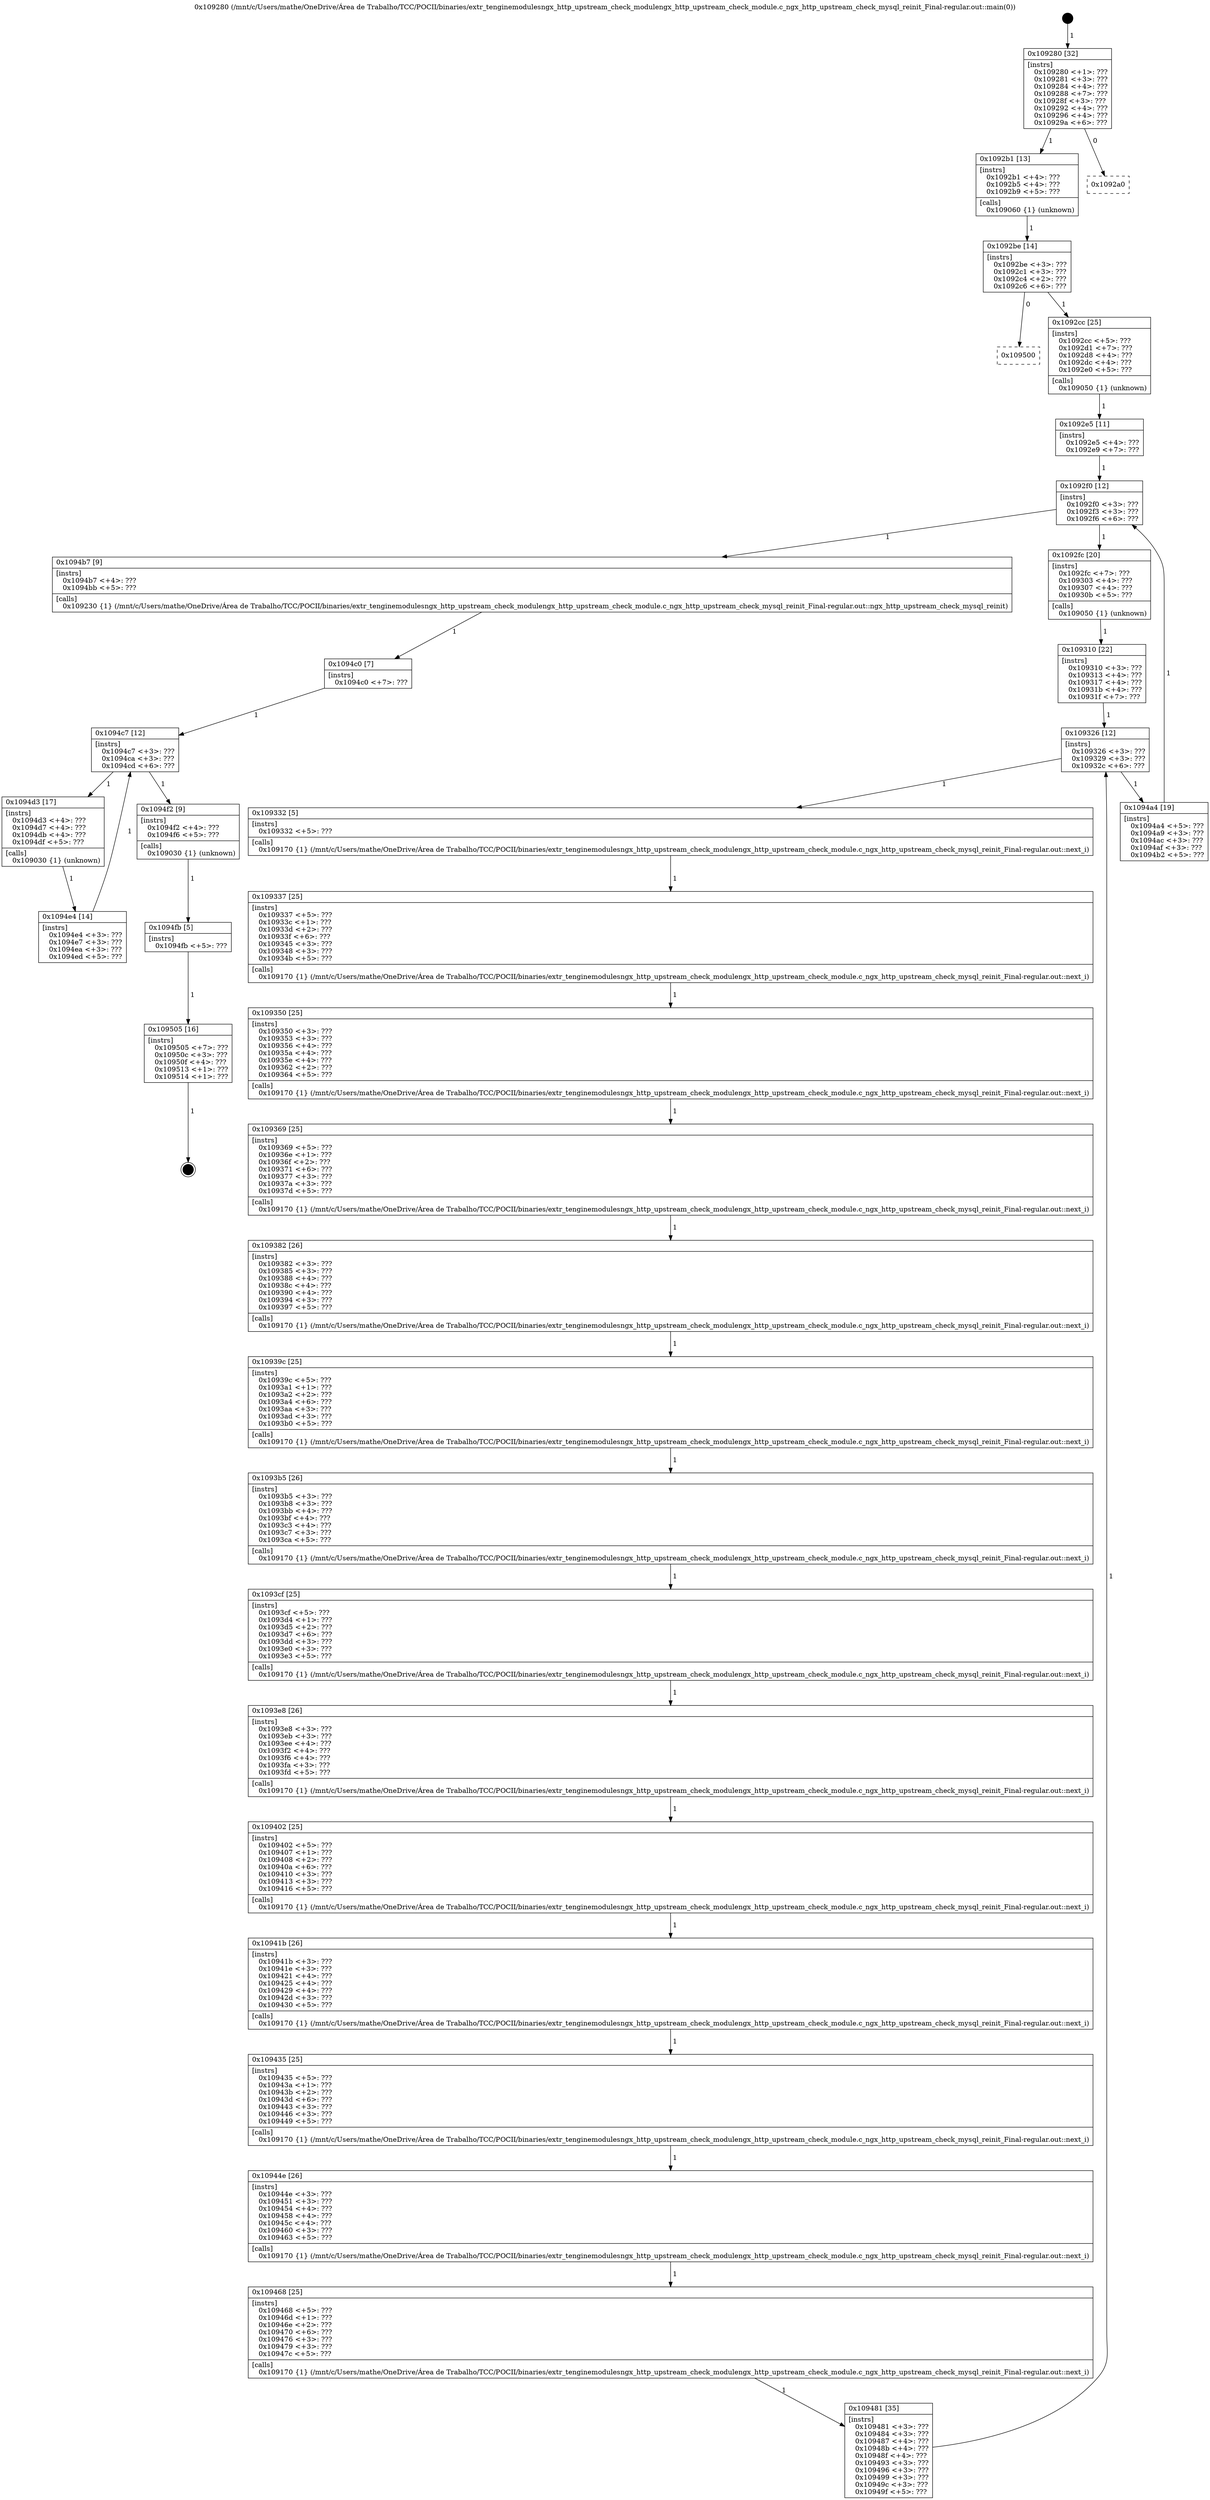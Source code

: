 digraph "0x109280" {
  label = "0x109280 (/mnt/c/Users/mathe/OneDrive/Área de Trabalho/TCC/POCII/binaries/extr_tenginemodulesngx_http_upstream_check_modulengx_http_upstream_check_module.c_ngx_http_upstream_check_mysql_reinit_Final-regular.out::main(0))"
  labelloc = "t"
  node[shape=record]

  Entry [label="",width=0.3,height=0.3,shape=circle,fillcolor=black,style=filled]
  "0x109280" [label="{
     0x109280 [32]\l
     | [instrs]\l
     &nbsp;&nbsp;0x109280 \<+1\>: ???\l
     &nbsp;&nbsp;0x109281 \<+3\>: ???\l
     &nbsp;&nbsp;0x109284 \<+4\>: ???\l
     &nbsp;&nbsp;0x109288 \<+7\>: ???\l
     &nbsp;&nbsp;0x10928f \<+3\>: ???\l
     &nbsp;&nbsp;0x109292 \<+4\>: ???\l
     &nbsp;&nbsp;0x109296 \<+4\>: ???\l
     &nbsp;&nbsp;0x10929a \<+6\>: ???\l
  }"]
  "0x1092b1" [label="{
     0x1092b1 [13]\l
     | [instrs]\l
     &nbsp;&nbsp;0x1092b1 \<+4\>: ???\l
     &nbsp;&nbsp;0x1092b5 \<+4\>: ???\l
     &nbsp;&nbsp;0x1092b9 \<+5\>: ???\l
     | [calls]\l
     &nbsp;&nbsp;0x109060 \{1\} (unknown)\l
  }"]
  "0x1092a0" [label="{
     0x1092a0\l
  }", style=dashed]
  "0x1092be" [label="{
     0x1092be [14]\l
     | [instrs]\l
     &nbsp;&nbsp;0x1092be \<+3\>: ???\l
     &nbsp;&nbsp;0x1092c1 \<+3\>: ???\l
     &nbsp;&nbsp;0x1092c4 \<+2\>: ???\l
     &nbsp;&nbsp;0x1092c6 \<+6\>: ???\l
  }"]
  "0x109500" [label="{
     0x109500\l
  }", style=dashed]
  "0x1092cc" [label="{
     0x1092cc [25]\l
     | [instrs]\l
     &nbsp;&nbsp;0x1092cc \<+5\>: ???\l
     &nbsp;&nbsp;0x1092d1 \<+7\>: ???\l
     &nbsp;&nbsp;0x1092d8 \<+4\>: ???\l
     &nbsp;&nbsp;0x1092dc \<+4\>: ???\l
     &nbsp;&nbsp;0x1092e0 \<+5\>: ???\l
     | [calls]\l
     &nbsp;&nbsp;0x109050 \{1\} (unknown)\l
  }"]
  Exit [label="",width=0.3,height=0.3,shape=circle,fillcolor=black,style=filled,peripheries=2]
  "0x1092f0" [label="{
     0x1092f0 [12]\l
     | [instrs]\l
     &nbsp;&nbsp;0x1092f0 \<+3\>: ???\l
     &nbsp;&nbsp;0x1092f3 \<+3\>: ???\l
     &nbsp;&nbsp;0x1092f6 \<+6\>: ???\l
  }"]
  "0x1094b7" [label="{
     0x1094b7 [9]\l
     | [instrs]\l
     &nbsp;&nbsp;0x1094b7 \<+4\>: ???\l
     &nbsp;&nbsp;0x1094bb \<+5\>: ???\l
     | [calls]\l
     &nbsp;&nbsp;0x109230 \{1\} (/mnt/c/Users/mathe/OneDrive/Área de Trabalho/TCC/POCII/binaries/extr_tenginemodulesngx_http_upstream_check_modulengx_http_upstream_check_module.c_ngx_http_upstream_check_mysql_reinit_Final-regular.out::ngx_http_upstream_check_mysql_reinit)\l
  }"]
  "0x1092fc" [label="{
     0x1092fc [20]\l
     | [instrs]\l
     &nbsp;&nbsp;0x1092fc \<+7\>: ???\l
     &nbsp;&nbsp;0x109303 \<+4\>: ???\l
     &nbsp;&nbsp;0x109307 \<+4\>: ???\l
     &nbsp;&nbsp;0x10930b \<+5\>: ???\l
     | [calls]\l
     &nbsp;&nbsp;0x109050 \{1\} (unknown)\l
  }"]
  "0x109326" [label="{
     0x109326 [12]\l
     | [instrs]\l
     &nbsp;&nbsp;0x109326 \<+3\>: ???\l
     &nbsp;&nbsp;0x109329 \<+3\>: ???\l
     &nbsp;&nbsp;0x10932c \<+6\>: ???\l
  }"]
  "0x1094a4" [label="{
     0x1094a4 [19]\l
     | [instrs]\l
     &nbsp;&nbsp;0x1094a4 \<+5\>: ???\l
     &nbsp;&nbsp;0x1094a9 \<+3\>: ???\l
     &nbsp;&nbsp;0x1094ac \<+3\>: ???\l
     &nbsp;&nbsp;0x1094af \<+3\>: ???\l
     &nbsp;&nbsp;0x1094b2 \<+5\>: ???\l
  }"]
  "0x109332" [label="{
     0x109332 [5]\l
     | [instrs]\l
     &nbsp;&nbsp;0x109332 \<+5\>: ???\l
     | [calls]\l
     &nbsp;&nbsp;0x109170 \{1\} (/mnt/c/Users/mathe/OneDrive/Área de Trabalho/TCC/POCII/binaries/extr_tenginemodulesngx_http_upstream_check_modulengx_http_upstream_check_module.c_ngx_http_upstream_check_mysql_reinit_Final-regular.out::next_i)\l
  }"]
  "0x109337" [label="{
     0x109337 [25]\l
     | [instrs]\l
     &nbsp;&nbsp;0x109337 \<+5\>: ???\l
     &nbsp;&nbsp;0x10933c \<+1\>: ???\l
     &nbsp;&nbsp;0x10933d \<+2\>: ???\l
     &nbsp;&nbsp;0x10933f \<+6\>: ???\l
     &nbsp;&nbsp;0x109345 \<+3\>: ???\l
     &nbsp;&nbsp;0x109348 \<+3\>: ???\l
     &nbsp;&nbsp;0x10934b \<+5\>: ???\l
     | [calls]\l
     &nbsp;&nbsp;0x109170 \{1\} (/mnt/c/Users/mathe/OneDrive/Área de Trabalho/TCC/POCII/binaries/extr_tenginemodulesngx_http_upstream_check_modulengx_http_upstream_check_module.c_ngx_http_upstream_check_mysql_reinit_Final-regular.out::next_i)\l
  }"]
  "0x109350" [label="{
     0x109350 [25]\l
     | [instrs]\l
     &nbsp;&nbsp;0x109350 \<+3\>: ???\l
     &nbsp;&nbsp;0x109353 \<+3\>: ???\l
     &nbsp;&nbsp;0x109356 \<+4\>: ???\l
     &nbsp;&nbsp;0x10935a \<+4\>: ???\l
     &nbsp;&nbsp;0x10935e \<+4\>: ???\l
     &nbsp;&nbsp;0x109362 \<+2\>: ???\l
     &nbsp;&nbsp;0x109364 \<+5\>: ???\l
     | [calls]\l
     &nbsp;&nbsp;0x109170 \{1\} (/mnt/c/Users/mathe/OneDrive/Área de Trabalho/TCC/POCII/binaries/extr_tenginemodulesngx_http_upstream_check_modulengx_http_upstream_check_module.c_ngx_http_upstream_check_mysql_reinit_Final-regular.out::next_i)\l
  }"]
  "0x109369" [label="{
     0x109369 [25]\l
     | [instrs]\l
     &nbsp;&nbsp;0x109369 \<+5\>: ???\l
     &nbsp;&nbsp;0x10936e \<+1\>: ???\l
     &nbsp;&nbsp;0x10936f \<+2\>: ???\l
     &nbsp;&nbsp;0x109371 \<+6\>: ???\l
     &nbsp;&nbsp;0x109377 \<+3\>: ???\l
     &nbsp;&nbsp;0x10937a \<+3\>: ???\l
     &nbsp;&nbsp;0x10937d \<+5\>: ???\l
     | [calls]\l
     &nbsp;&nbsp;0x109170 \{1\} (/mnt/c/Users/mathe/OneDrive/Área de Trabalho/TCC/POCII/binaries/extr_tenginemodulesngx_http_upstream_check_modulengx_http_upstream_check_module.c_ngx_http_upstream_check_mysql_reinit_Final-regular.out::next_i)\l
  }"]
  "0x109382" [label="{
     0x109382 [26]\l
     | [instrs]\l
     &nbsp;&nbsp;0x109382 \<+3\>: ???\l
     &nbsp;&nbsp;0x109385 \<+3\>: ???\l
     &nbsp;&nbsp;0x109388 \<+4\>: ???\l
     &nbsp;&nbsp;0x10938c \<+4\>: ???\l
     &nbsp;&nbsp;0x109390 \<+4\>: ???\l
     &nbsp;&nbsp;0x109394 \<+3\>: ???\l
     &nbsp;&nbsp;0x109397 \<+5\>: ???\l
     | [calls]\l
     &nbsp;&nbsp;0x109170 \{1\} (/mnt/c/Users/mathe/OneDrive/Área de Trabalho/TCC/POCII/binaries/extr_tenginemodulesngx_http_upstream_check_modulengx_http_upstream_check_module.c_ngx_http_upstream_check_mysql_reinit_Final-regular.out::next_i)\l
  }"]
  "0x10939c" [label="{
     0x10939c [25]\l
     | [instrs]\l
     &nbsp;&nbsp;0x10939c \<+5\>: ???\l
     &nbsp;&nbsp;0x1093a1 \<+1\>: ???\l
     &nbsp;&nbsp;0x1093a2 \<+2\>: ???\l
     &nbsp;&nbsp;0x1093a4 \<+6\>: ???\l
     &nbsp;&nbsp;0x1093aa \<+3\>: ???\l
     &nbsp;&nbsp;0x1093ad \<+3\>: ???\l
     &nbsp;&nbsp;0x1093b0 \<+5\>: ???\l
     | [calls]\l
     &nbsp;&nbsp;0x109170 \{1\} (/mnt/c/Users/mathe/OneDrive/Área de Trabalho/TCC/POCII/binaries/extr_tenginemodulesngx_http_upstream_check_modulengx_http_upstream_check_module.c_ngx_http_upstream_check_mysql_reinit_Final-regular.out::next_i)\l
  }"]
  "0x1093b5" [label="{
     0x1093b5 [26]\l
     | [instrs]\l
     &nbsp;&nbsp;0x1093b5 \<+3\>: ???\l
     &nbsp;&nbsp;0x1093b8 \<+3\>: ???\l
     &nbsp;&nbsp;0x1093bb \<+4\>: ???\l
     &nbsp;&nbsp;0x1093bf \<+4\>: ???\l
     &nbsp;&nbsp;0x1093c3 \<+4\>: ???\l
     &nbsp;&nbsp;0x1093c7 \<+3\>: ???\l
     &nbsp;&nbsp;0x1093ca \<+5\>: ???\l
     | [calls]\l
     &nbsp;&nbsp;0x109170 \{1\} (/mnt/c/Users/mathe/OneDrive/Área de Trabalho/TCC/POCII/binaries/extr_tenginemodulesngx_http_upstream_check_modulengx_http_upstream_check_module.c_ngx_http_upstream_check_mysql_reinit_Final-regular.out::next_i)\l
  }"]
  "0x1093cf" [label="{
     0x1093cf [25]\l
     | [instrs]\l
     &nbsp;&nbsp;0x1093cf \<+5\>: ???\l
     &nbsp;&nbsp;0x1093d4 \<+1\>: ???\l
     &nbsp;&nbsp;0x1093d5 \<+2\>: ???\l
     &nbsp;&nbsp;0x1093d7 \<+6\>: ???\l
     &nbsp;&nbsp;0x1093dd \<+3\>: ???\l
     &nbsp;&nbsp;0x1093e0 \<+3\>: ???\l
     &nbsp;&nbsp;0x1093e3 \<+5\>: ???\l
     | [calls]\l
     &nbsp;&nbsp;0x109170 \{1\} (/mnt/c/Users/mathe/OneDrive/Área de Trabalho/TCC/POCII/binaries/extr_tenginemodulesngx_http_upstream_check_modulengx_http_upstream_check_module.c_ngx_http_upstream_check_mysql_reinit_Final-regular.out::next_i)\l
  }"]
  "0x1093e8" [label="{
     0x1093e8 [26]\l
     | [instrs]\l
     &nbsp;&nbsp;0x1093e8 \<+3\>: ???\l
     &nbsp;&nbsp;0x1093eb \<+3\>: ???\l
     &nbsp;&nbsp;0x1093ee \<+4\>: ???\l
     &nbsp;&nbsp;0x1093f2 \<+4\>: ???\l
     &nbsp;&nbsp;0x1093f6 \<+4\>: ???\l
     &nbsp;&nbsp;0x1093fa \<+3\>: ???\l
     &nbsp;&nbsp;0x1093fd \<+5\>: ???\l
     | [calls]\l
     &nbsp;&nbsp;0x109170 \{1\} (/mnt/c/Users/mathe/OneDrive/Área de Trabalho/TCC/POCII/binaries/extr_tenginemodulesngx_http_upstream_check_modulengx_http_upstream_check_module.c_ngx_http_upstream_check_mysql_reinit_Final-regular.out::next_i)\l
  }"]
  "0x109402" [label="{
     0x109402 [25]\l
     | [instrs]\l
     &nbsp;&nbsp;0x109402 \<+5\>: ???\l
     &nbsp;&nbsp;0x109407 \<+1\>: ???\l
     &nbsp;&nbsp;0x109408 \<+2\>: ???\l
     &nbsp;&nbsp;0x10940a \<+6\>: ???\l
     &nbsp;&nbsp;0x109410 \<+3\>: ???\l
     &nbsp;&nbsp;0x109413 \<+3\>: ???\l
     &nbsp;&nbsp;0x109416 \<+5\>: ???\l
     | [calls]\l
     &nbsp;&nbsp;0x109170 \{1\} (/mnt/c/Users/mathe/OneDrive/Área de Trabalho/TCC/POCII/binaries/extr_tenginemodulesngx_http_upstream_check_modulengx_http_upstream_check_module.c_ngx_http_upstream_check_mysql_reinit_Final-regular.out::next_i)\l
  }"]
  "0x10941b" [label="{
     0x10941b [26]\l
     | [instrs]\l
     &nbsp;&nbsp;0x10941b \<+3\>: ???\l
     &nbsp;&nbsp;0x10941e \<+3\>: ???\l
     &nbsp;&nbsp;0x109421 \<+4\>: ???\l
     &nbsp;&nbsp;0x109425 \<+4\>: ???\l
     &nbsp;&nbsp;0x109429 \<+4\>: ???\l
     &nbsp;&nbsp;0x10942d \<+3\>: ???\l
     &nbsp;&nbsp;0x109430 \<+5\>: ???\l
     | [calls]\l
     &nbsp;&nbsp;0x109170 \{1\} (/mnt/c/Users/mathe/OneDrive/Área de Trabalho/TCC/POCII/binaries/extr_tenginemodulesngx_http_upstream_check_modulengx_http_upstream_check_module.c_ngx_http_upstream_check_mysql_reinit_Final-regular.out::next_i)\l
  }"]
  "0x109435" [label="{
     0x109435 [25]\l
     | [instrs]\l
     &nbsp;&nbsp;0x109435 \<+5\>: ???\l
     &nbsp;&nbsp;0x10943a \<+1\>: ???\l
     &nbsp;&nbsp;0x10943b \<+2\>: ???\l
     &nbsp;&nbsp;0x10943d \<+6\>: ???\l
     &nbsp;&nbsp;0x109443 \<+3\>: ???\l
     &nbsp;&nbsp;0x109446 \<+3\>: ???\l
     &nbsp;&nbsp;0x109449 \<+5\>: ???\l
     | [calls]\l
     &nbsp;&nbsp;0x109170 \{1\} (/mnt/c/Users/mathe/OneDrive/Área de Trabalho/TCC/POCII/binaries/extr_tenginemodulesngx_http_upstream_check_modulengx_http_upstream_check_module.c_ngx_http_upstream_check_mysql_reinit_Final-regular.out::next_i)\l
  }"]
  "0x10944e" [label="{
     0x10944e [26]\l
     | [instrs]\l
     &nbsp;&nbsp;0x10944e \<+3\>: ???\l
     &nbsp;&nbsp;0x109451 \<+3\>: ???\l
     &nbsp;&nbsp;0x109454 \<+4\>: ???\l
     &nbsp;&nbsp;0x109458 \<+4\>: ???\l
     &nbsp;&nbsp;0x10945c \<+4\>: ???\l
     &nbsp;&nbsp;0x109460 \<+3\>: ???\l
     &nbsp;&nbsp;0x109463 \<+5\>: ???\l
     | [calls]\l
     &nbsp;&nbsp;0x109170 \{1\} (/mnt/c/Users/mathe/OneDrive/Área de Trabalho/TCC/POCII/binaries/extr_tenginemodulesngx_http_upstream_check_modulengx_http_upstream_check_module.c_ngx_http_upstream_check_mysql_reinit_Final-regular.out::next_i)\l
  }"]
  "0x109468" [label="{
     0x109468 [25]\l
     | [instrs]\l
     &nbsp;&nbsp;0x109468 \<+5\>: ???\l
     &nbsp;&nbsp;0x10946d \<+1\>: ???\l
     &nbsp;&nbsp;0x10946e \<+2\>: ???\l
     &nbsp;&nbsp;0x109470 \<+6\>: ???\l
     &nbsp;&nbsp;0x109476 \<+3\>: ???\l
     &nbsp;&nbsp;0x109479 \<+3\>: ???\l
     &nbsp;&nbsp;0x10947c \<+5\>: ???\l
     | [calls]\l
     &nbsp;&nbsp;0x109170 \{1\} (/mnt/c/Users/mathe/OneDrive/Área de Trabalho/TCC/POCII/binaries/extr_tenginemodulesngx_http_upstream_check_modulengx_http_upstream_check_module.c_ngx_http_upstream_check_mysql_reinit_Final-regular.out::next_i)\l
  }"]
  "0x109481" [label="{
     0x109481 [35]\l
     | [instrs]\l
     &nbsp;&nbsp;0x109481 \<+3\>: ???\l
     &nbsp;&nbsp;0x109484 \<+3\>: ???\l
     &nbsp;&nbsp;0x109487 \<+4\>: ???\l
     &nbsp;&nbsp;0x10948b \<+4\>: ???\l
     &nbsp;&nbsp;0x10948f \<+4\>: ???\l
     &nbsp;&nbsp;0x109493 \<+3\>: ???\l
     &nbsp;&nbsp;0x109496 \<+3\>: ???\l
     &nbsp;&nbsp;0x109499 \<+3\>: ???\l
     &nbsp;&nbsp;0x10949c \<+3\>: ???\l
     &nbsp;&nbsp;0x10949f \<+5\>: ???\l
  }"]
  "0x109310" [label="{
     0x109310 [22]\l
     | [instrs]\l
     &nbsp;&nbsp;0x109310 \<+3\>: ???\l
     &nbsp;&nbsp;0x109313 \<+4\>: ???\l
     &nbsp;&nbsp;0x109317 \<+4\>: ???\l
     &nbsp;&nbsp;0x10931b \<+4\>: ???\l
     &nbsp;&nbsp;0x10931f \<+7\>: ???\l
  }"]
  "0x109505" [label="{
     0x109505 [16]\l
     | [instrs]\l
     &nbsp;&nbsp;0x109505 \<+7\>: ???\l
     &nbsp;&nbsp;0x10950c \<+3\>: ???\l
     &nbsp;&nbsp;0x10950f \<+4\>: ???\l
     &nbsp;&nbsp;0x109513 \<+1\>: ???\l
     &nbsp;&nbsp;0x109514 \<+1\>: ???\l
  }"]
  "0x1092e5" [label="{
     0x1092e5 [11]\l
     | [instrs]\l
     &nbsp;&nbsp;0x1092e5 \<+4\>: ???\l
     &nbsp;&nbsp;0x1092e9 \<+7\>: ???\l
  }"]
  "0x1094c7" [label="{
     0x1094c7 [12]\l
     | [instrs]\l
     &nbsp;&nbsp;0x1094c7 \<+3\>: ???\l
     &nbsp;&nbsp;0x1094ca \<+3\>: ???\l
     &nbsp;&nbsp;0x1094cd \<+6\>: ???\l
  }"]
  "0x1094f2" [label="{
     0x1094f2 [9]\l
     | [instrs]\l
     &nbsp;&nbsp;0x1094f2 \<+4\>: ???\l
     &nbsp;&nbsp;0x1094f6 \<+5\>: ???\l
     | [calls]\l
     &nbsp;&nbsp;0x109030 \{1\} (unknown)\l
  }"]
  "0x1094d3" [label="{
     0x1094d3 [17]\l
     | [instrs]\l
     &nbsp;&nbsp;0x1094d3 \<+4\>: ???\l
     &nbsp;&nbsp;0x1094d7 \<+4\>: ???\l
     &nbsp;&nbsp;0x1094db \<+4\>: ???\l
     &nbsp;&nbsp;0x1094df \<+5\>: ???\l
     | [calls]\l
     &nbsp;&nbsp;0x109030 \{1\} (unknown)\l
  }"]
  "0x1094e4" [label="{
     0x1094e4 [14]\l
     | [instrs]\l
     &nbsp;&nbsp;0x1094e4 \<+3\>: ???\l
     &nbsp;&nbsp;0x1094e7 \<+3\>: ???\l
     &nbsp;&nbsp;0x1094ea \<+3\>: ???\l
     &nbsp;&nbsp;0x1094ed \<+5\>: ???\l
  }"]
  "0x1094c0" [label="{
     0x1094c0 [7]\l
     | [instrs]\l
     &nbsp;&nbsp;0x1094c0 \<+7\>: ???\l
  }"]
  "0x1094fb" [label="{
     0x1094fb [5]\l
     | [instrs]\l
     &nbsp;&nbsp;0x1094fb \<+5\>: ???\l
  }"]
  Entry -> "0x109280" [label=" 1"]
  "0x109280" -> "0x1092b1" [label=" 1"]
  "0x109280" -> "0x1092a0" [label=" 0"]
  "0x1092b1" -> "0x1092be" [label=" 1"]
  "0x1092be" -> "0x109500" [label=" 0"]
  "0x1092be" -> "0x1092cc" [label=" 1"]
  "0x109505" -> Exit [label=" 1"]
  "0x1092cc" -> "0x1092e5" [label=" 1"]
  "0x1092f0" -> "0x1094b7" [label=" 1"]
  "0x1092f0" -> "0x1092fc" [label=" 1"]
  "0x1092fc" -> "0x109310" [label=" 1"]
  "0x109326" -> "0x1094a4" [label=" 1"]
  "0x109326" -> "0x109332" [label=" 1"]
  "0x109332" -> "0x109337" [label=" 1"]
  "0x109337" -> "0x109350" [label=" 1"]
  "0x109350" -> "0x109369" [label=" 1"]
  "0x109369" -> "0x109382" [label=" 1"]
  "0x109382" -> "0x10939c" [label=" 1"]
  "0x10939c" -> "0x1093b5" [label=" 1"]
  "0x1093b5" -> "0x1093cf" [label=" 1"]
  "0x1093cf" -> "0x1093e8" [label=" 1"]
  "0x1093e8" -> "0x109402" [label=" 1"]
  "0x109402" -> "0x10941b" [label=" 1"]
  "0x10941b" -> "0x109435" [label=" 1"]
  "0x109435" -> "0x10944e" [label=" 1"]
  "0x10944e" -> "0x109468" [label=" 1"]
  "0x109468" -> "0x109481" [label=" 1"]
  "0x109310" -> "0x109326" [label=" 1"]
  "0x109481" -> "0x109326" [label=" 1"]
  "0x1094fb" -> "0x109505" [label=" 1"]
  "0x1092e5" -> "0x1092f0" [label=" 1"]
  "0x1094a4" -> "0x1092f0" [label=" 1"]
  "0x1094b7" -> "0x1094c0" [label=" 1"]
  "0x1094c7" -> "0x1094f2" [label=" 1"]
  "0x1094c7" -> "0x1094d3" [label=" 1"]
  "0x1094d3" -> "0x1094e4" [label=" 1"]
  "0x1094c0" -> "0x1094c7" [label=" 1"]
  "0x1094e4" -> "0x1094c7" [label=" 1"]
  "0x1094f2" -> "0x1094fb" [label=" 1"]
}

